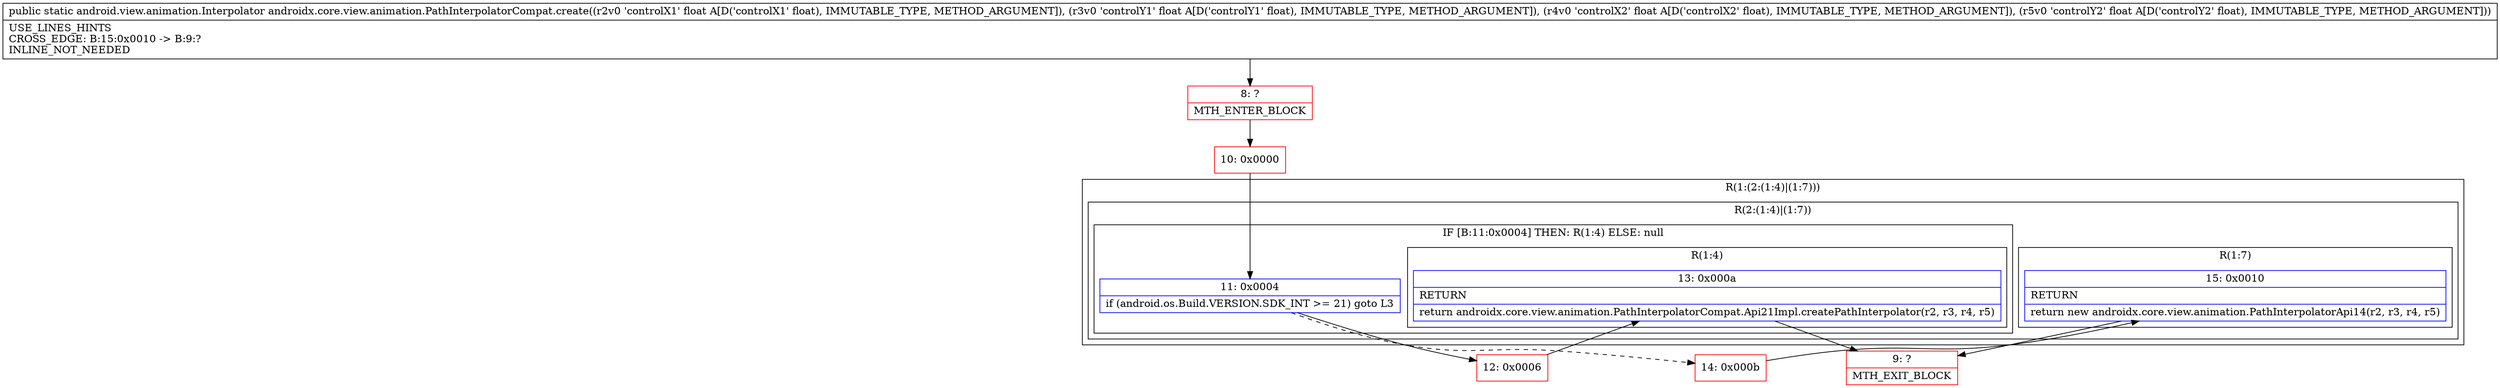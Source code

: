 digraph "CFG forandroidx.core.view.animation.PathInterpolatorCompat.create(FFFF)Landroid\/view\/animation\/Interpolator;" {
subgraph cluster_Region_1942784912 {
label = "R(1:(2:(1:4)|(1:7)))";
node [shape=record,color=blue];
subgraph cluster_Region_1644381094 {
label = "R(2:(1:4)|(1:7))";
node [shape=record,color=blue];
subgraph cluster_IfRegion_499880565 {
label = "IF [B:11:0x0004] THEN: R(1:4) ELSE: null";
node [shape=record,color=blue];
Node_11 [shape=record,label="{11\:\ 0x0004|if (android.os.Build.VERSION.SDK_INT \>= 21) goto L3\l}"];
subgraph cluster_Region_1303426081 {
label = "R(1:4)";
node [shape=record,color=blue];
Node_13 [shape=record,label="{13\:\ 0x000a|RETURN\l|return androidx.core.view.animation.PathInterpolatorCompat.Api21Impl.createPathInterpolator(r2, r3, r4, r5)\l}"];
}
}
subgraph cluster_Region_1513567756 {
label = "R(1:7)";
node [shape=record,color=blue];
Node_15 [shape=record,label="{15\:\ 0x0010|RETURN\l|return new androidx.core.view.animation.PathInterpolatorApi14(r2, r3, r4, r5)\l}"];
}
}
}
Node_8 [shape=record,color=red,label="{8\:\ ?|MTH_ENTER_BLOCK\l}"];
Node_10 [shape=record,color=red,label="{10\:\ 0x0000}"];
Node_12 [shape=record,color=red,label="{12\:\ 0x0006}"];
Node_9 [shape=record,color=red,label="{9\:\ ?|MTH_EXIT_BLOCK\l}"];
Node_14 [shape=record,color=red,label="{14\:\ 0x000b}"];
MethodNode[shape=record,label="{public static android.view.animation.Interpolator androidx.core.view.animation.PathInterpolatorCompat.create((r2v0 'controlX1' float A[D('controlX1' float), IMMUTABLE_TYPE, METHOD_ARGUMENT]), (r3v0 'controlY1' float A[D('controlY1' float), IMMUTABLE_TYPE, METHOD_ARGUMENT]), (r4v0 'controlX2' float A[D('controlX2' float), IMMUTABLE_TYPE, METHOD_ARGUMENT]), (r5v0 'controlY2' float A[D('controlY2' float), IMMUTABLE_TYPE, METHOD_ARGUMENT]))  | USE_LINES_HINTS\lCROSS_EDGE: B:15:0x0010 \-\> B:9:?\lINLINE_NOT_NEEDED\l}"];
MethodNode -> Node_8;Node_11 -> Node_12;
Node_11 -> Node_14[style=dashed];
Node_13 -> Node_9;
Node_15 -> Node_9;
Node_8 -> Node_10;
Node_10 -> Node_11;
Node_12 -> Node_13;
Node_14 -> Node_15;
}

